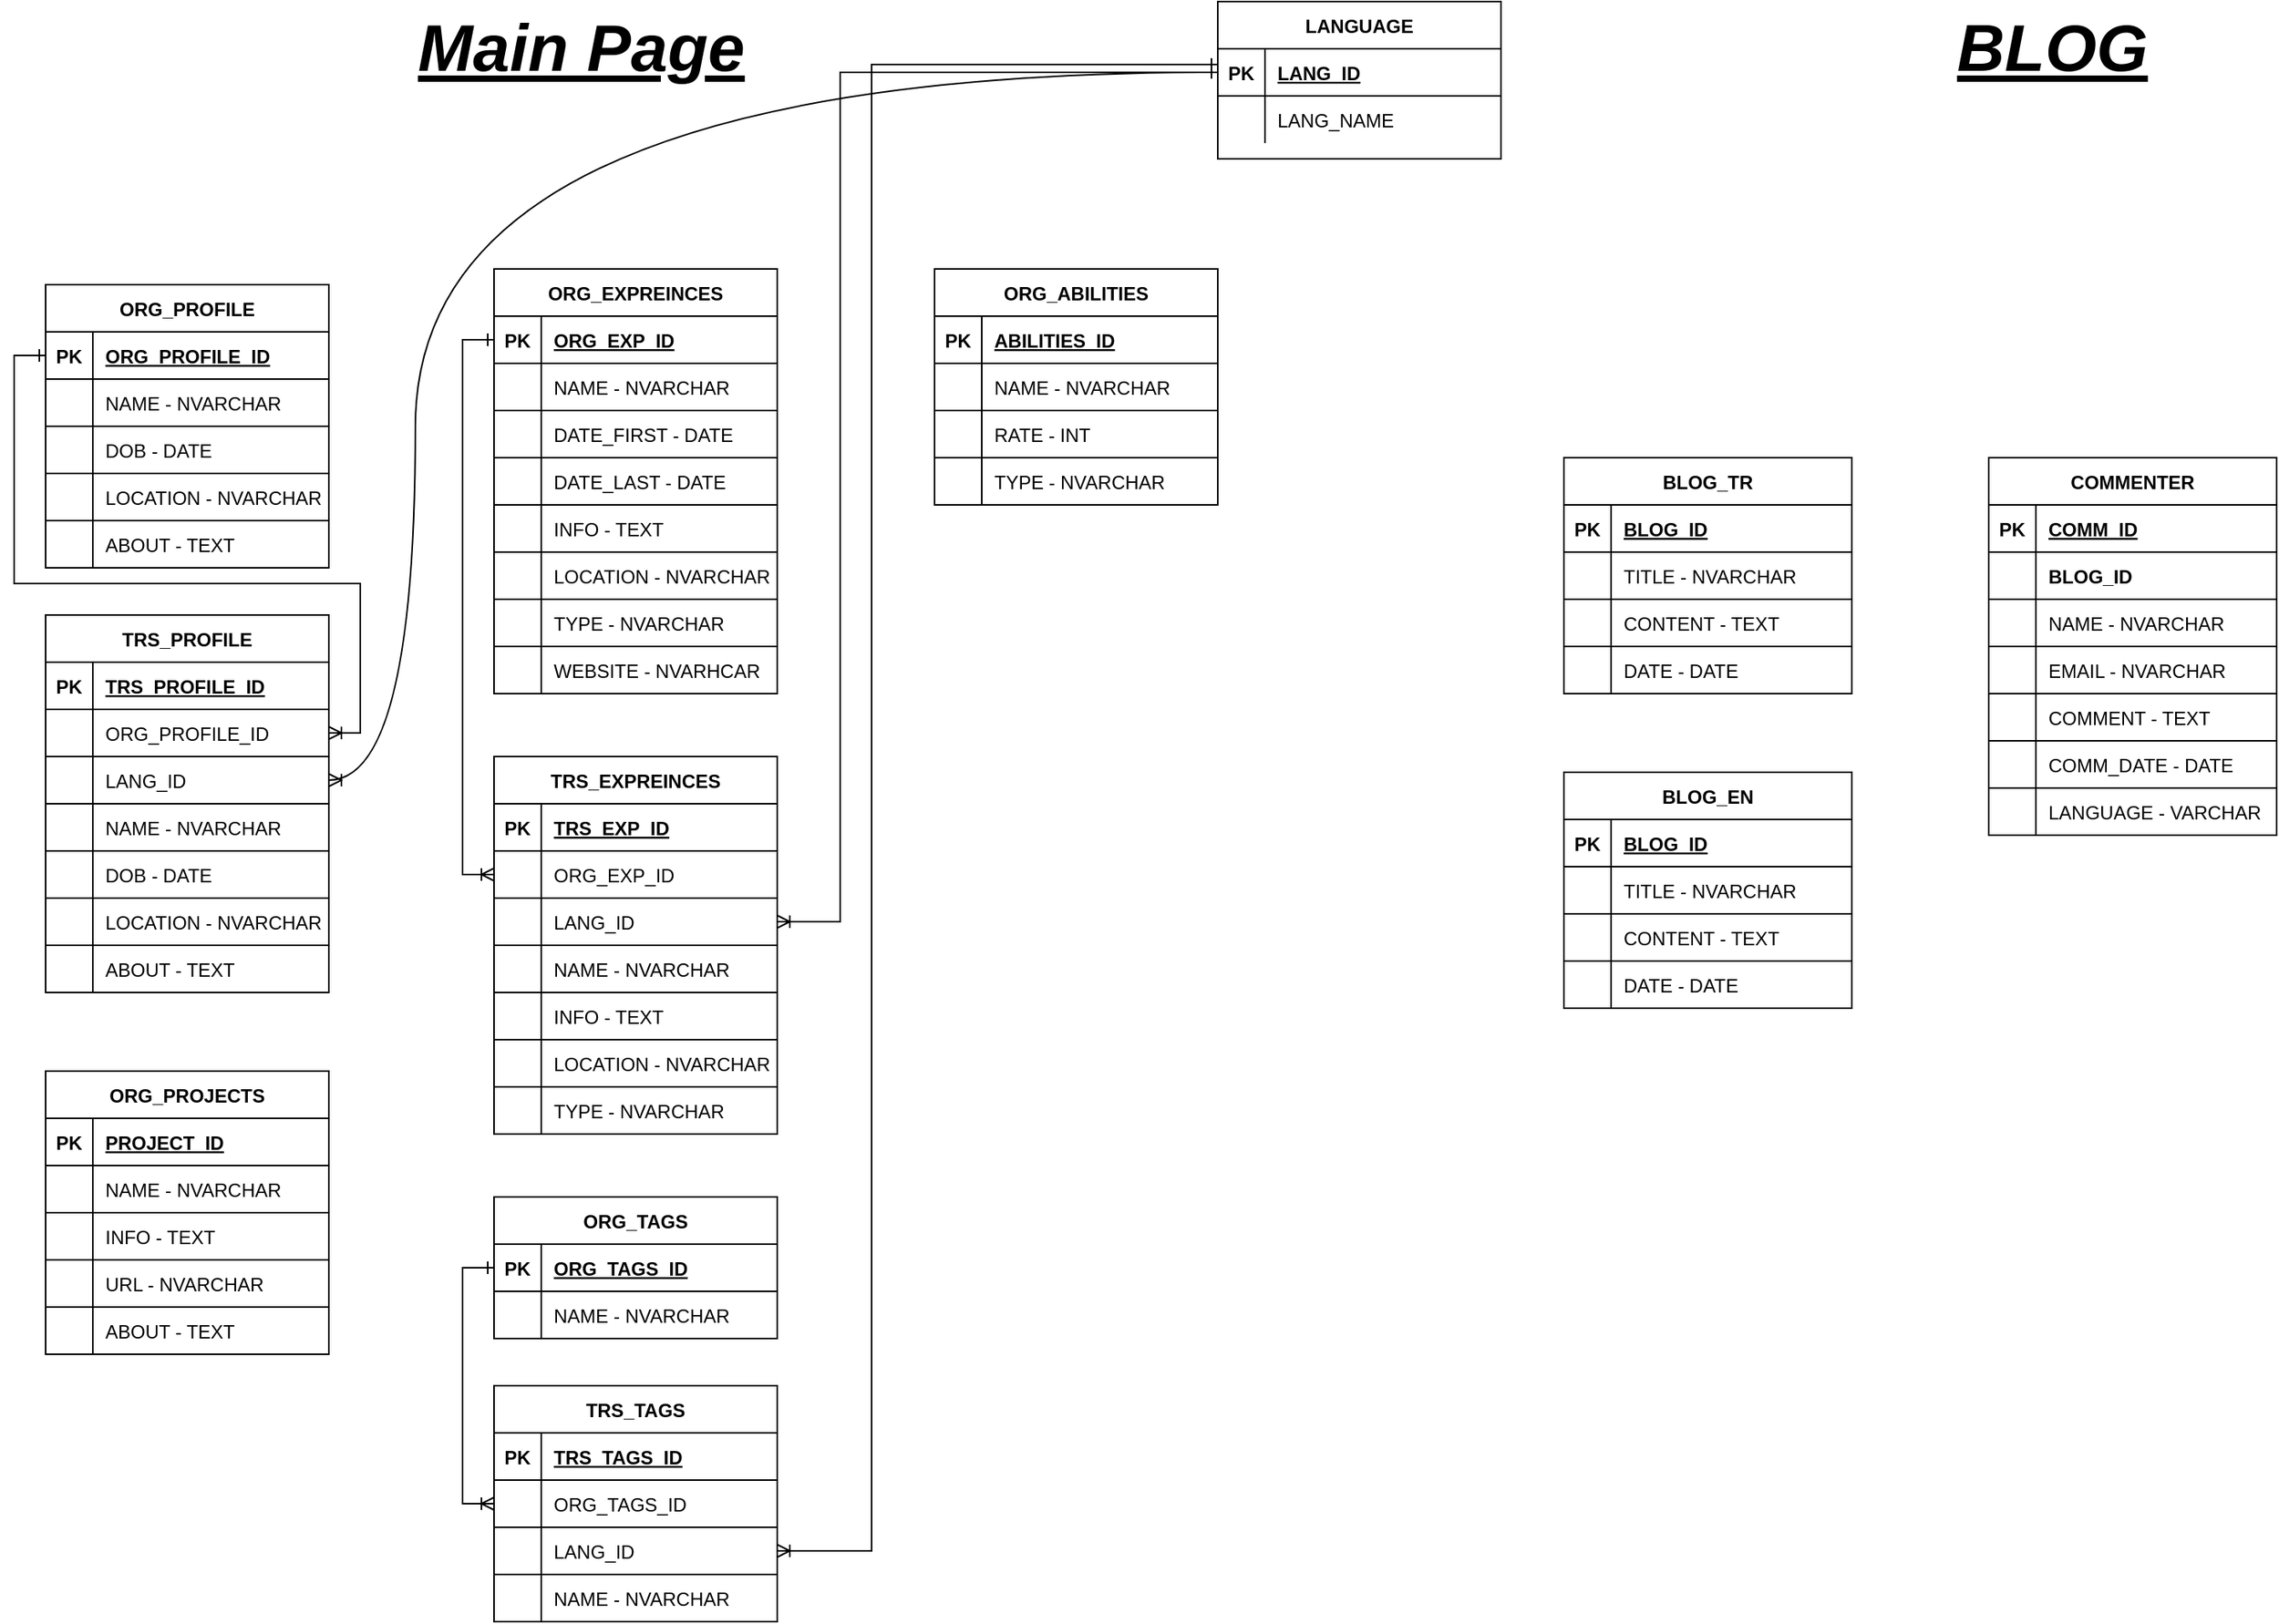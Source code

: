 <mxfile version="15.0.6" type="github">
  <diagram id="R2lEEEUBdFMjLlhIrx00" name="Page-1">
    <mxGraphModel dx="1353" dy="770" grid="1" gridSize="10" guides="1" tooltips="1" connect="1" arrows="1" fold="1" page="1" pageScale="1" pageWidth="850" pageHeight="1100" math="0" shadow="0" extFonts="Permanent Marker^https://fonts.googleapis.com/css?family=Permanent+Marker">
      <root>
        <mxCell id="0" />
        <mxCell id="1" parent="0" />
        <mxCell id="ufYMYRmRnnJekxyFTIQx-10" value="Main Page" style="text;html=1;resizable=0;autosize=1;align=center;verticalAlign=middle;points=[];fillColor=none;strokeColor=none;rounded=0;fontSize=42;fontStyle=7" parent="1" vertex="1">
          <mxGeometry x="265" y="40" width="220" height="60" as="geometry" />
        </mxCell>
        <mxCell id="ufYMYRmRnnJekxyFTIQx-11" value="ORG_PROFILE" style="shape=table;startSize=30;container=1;collapsible=1;childLayout=tableLayout;fixedRows=1;rowLines=1;fontStyle=1;align=center;resizeLast=1;fontSize=12;resizeHeight=1;resizeWidth=1;" parent="1" vertex="1">
          <mxGeometry x="35" y="220" width="180" height="180" as="geometry">
            <mxRectangle x="90" y="120" width="90" height="30" as="alternateBounds" />
          </mxGeometry>
        </mxCell>
        <mxCell id="ufYMYRmRnnJekxyFTIQx-12" value="" style="shape=partialRectangle;collapsible=0;dropTarget=0;pointerEvents=0;fillColor=none;top=0;left=0;bottom=1;right=0;points=[[0,0.5],[1,0.5]];portConstraint=eastwest;" parent="ufYMYRmRnnJekxyFTIQx-11" vertex="1">
          <mxGeometry y="30" width="180" height="30" as="geometry" />
        </mxCell>
        <mxCell id="ufYMYRmRnnJekxyFTIQx-13" value="PK" style="shape=partialRectangle;connectable=0;fillColor=none;top=0;left=0;bottom=0;right=0;fontStyle=1;overflow=hidden;" parent="ufYMYRmRnnJekxyFTIQx-12" vertex="1">
          <mxGeometry width="30" height="30" as="geometry" />
        </mxCell>
        <mxCell id="ufYMYRmRnnJekxyFTIQx-14" value="ORG_PROFILE_ID" style="shape=partialRectangle;connectable=0;fillColor=none;top=0;left=0;bottom=0;right=0;align=left;spacingLeft=6;fontStyle=5;overflow=hidden;" parent="ufYMYRmRnnJekxyFTIQx-12" vertex="1">
          <mxGeometry x="30" width="150" height="30" as="geometry" />
        </mxCell>
        <mxCell id="ufYMYRmRnnJekxyFTIQx-15" value="" style="shape=partialRectangle;collapsible=0;dropTarget=0;pointerEvents=0;fillColor=none;top=0;left=0;bottom=0;right=0;points=[[0,0.5],[1,0.5]];portConstraint=eastwest;fontStyle=1" parent="ufYMYRmRnnJekxyFTIQx-11" vertex="1">
          <mxGeometry y="60" width="180" height="30" as="geometry" />
        </mxCell>
        <mxCell id="ufYMYRmRnnJekxyFTIQx-16" value="" style="shape=partialRectangle;connectable=0;fillColor=none;top=0;left=0;bottom=0;right=0;editable=1;overflow=hidden;" parent="ufYMYRmRnnJekxyFTIQx-15" vertex="1">
          <mxGeometry width="30" height="30" as="geometry" />
        </mxCell>
        <mxCell id="ufYMYRmRnnJekxyFTIQx-17" value="NAME - NVARCHAR" style="shape=partialRectangle;connectable=0;fillColor=none;top=0;left=0;bottom=0;right=0;align=left;spacingLeft=6;overflow=hidden;fontStyle=0" parent="ufYMYRmRnnJekxyFTIQx-15" vertex="1">
          <mxGeometry x="30" width="150" height="30" as="geometry" />
        </mxCell>
        <mxCell id="ufYMYRmRnnJekxyFTIQx-18" value="" style="shape=partialRectangle;collapsible=0;dropTarget=0;pointerEvents=0;fillColor=none;top=0;left=0;bottom=0;right=0;points=[[0,0.5],[1,0.5]];portConstraint=eastwest;" parent="ufYMYRmRnnJekxyFTIQx-11" vertex="1">
          <mxGeometry y="90" width="180" height="30" as="geometry" />
        </mxCell>
        <mxCell id="ufYMYRmRnnJekxyFTIQx-19" value="" style="shape=partialRectangle;connectable=0;fillColor=none;top=0;left=0;bottom=0;right=0;editable=1;overflow=hidden;" parent="ufYMYRmRnnJekxyFTIQx-18" vertex="1">
          <mxGeometry width="30" height="30" as="geometry" />
        </mxCell>
        <mxCell id="ufYMYRmRnnJekxyFTIQx-20" value="DOB - DATE" style="shape=partialRectangle;connectable=0;fillColor=none;top=0;left=0;bottom=0;right=0;align=left;spacingLeft=6;overflow=hidden;" parent="ufYMYRmRnnJekxyFTIQx-18" vertex="1">
          <mxGeometry x="30" width="150" height="30" as="geometry" />
        </mxCell>
        <mxCell id="ufYMYRmRnnJekxyFTIQx-21" value="" style="shape=partialRectangle;collapsible=0;dropTarget=0;pointerEvents=0;fillColor=none;top=0;left=0;bottom=0;right=0;points=[[0,0.5],[1,0.5]];portConstraint=eastwest;" parent="ufYMYRmRnnJekxyFTIQx-11" vertex="1">
          <mxGeometry y="120" width="180" height="30" as="geometry" />
        </mxCell>
        <mxCell id="ufYMYRmRnnJekxyFTIQx-22" value="" style="shape=partialRectangle;connectable=0;fillColor=none;top=0;left=0;bottom=0;right=0;editable=1;overflow=hidden;" parent="ufYMYRmRnnJekxyFTIQx-21" vertex="1">
          <mxGeometry width="30" height="30" as="geometry" />
        </mxCell>
        <mxCell id="ufYMYRmRnnJekxyFTIQx-23" value="LOCATION - NVARCHAR" style="shape=partialRectangle;connectable=0;fillColor=none;top=0;left=0;bottom=0;right=0;align=left;spacingLeft=6;overflow=hidden;" parent="ufYMYRmRnnJekxyFTIQx-21" vertex="1">
          <mxGeometry x="30" width="150" height="30" as="geometry" />
        </mxCell>
        <mxCell id="ufYMYRmRnnJekxyFTIQx-27" value="" style="shape=partialRectangle;collapsible=0;dropTarget=0;pointerEvents=0;fillColor=none;top=0;left=0;bottom=0;right=0;points=[[0,0.5],[1,0.5]];portConstraint=eastwest;fontSize=12;" parent="ufYMYRmRnnJekxyFTIQx-11" vertex="1">
          <mxGeometry y="150" width="180" height="30" as="geometry" />
        </mxCell>
        <mxCell id="ufYMYRmRnnJekxyFTIQx-28" value="" style="shape=partialRectangle;connectable=0;fillColor=none;top=0;left=0;bottom=0;right=0;editable=1;overflow=hidden;" parent="ufYMYRmRnnJekxyFTIQx-27" vertex="1">
          <mxGeometry width="30" height="30" as="geometry" />
        </mxCell>
        <mxCell id="ufYMYRmRnnJekxyFTIQx-29" value="ABOUT - TEXT" style="shape=partialRectangle;connectable=0;fillColor=none;top=0;left=0;bottom=0;right=0;align=left;spacingLeft=6;overflow=hidden;" parent="ufYMYRmRnnJekxyFTIQx-27" vertex="1">
          <mxGeometry x="30" width="150" height="30" as="geometry" />
        </mxCell>
        <mxCell id="ufYMYRmRnnJekxyFTIQx-31" value="ORG_EXPREINCES" style="shape=table;startSize=30;container=1;collapsible=1;childLayout=tableLayout;fixedRows=1;rowLines=1;fontStyle=1;align=center;resizeLast=1;fontSize=12;resizeHeight=1;resizeWidth=1;" parent="1" vertex="1">
          <mxGeometry x="320" y="210" width="180" height="270" as="geometry">
            <mxRectangle x="90" y="120" width="90" height="30" as="alternateBounds" />
          </mxGeometry>
        </mxCell>
        <mxCell id="ufYMYRmRnnJekxyFTIQx-32" value="" style="shape=partialRectangle;collapsible=0;dropTarget=0;pointerEvents=0;fillColor=none;top=0;left=0;bottom=1;right=0;points=[[0,0.5],[1,0.5]];portConstraint=eastwest;" parent="ufYMYRmRnnJekxyFTIQx-31" vertex="1">
          <mxGeometry y="30" width="180" height="30" as="geometry" />
        </mxCell>
        <mxCell id="ufYMYRmRnnJekxyFTIQx-33" value="PK" style="shape=partialRectangle;connectable=0;fillColor=none;top=0;left=0;bottom=0;right=0;fontStyle=1;overflow=hidden;" parent="ufYMYRmRnnJekxyFTIQx-32" vertex="1">
          <mxGeometry width="30" height="30" as="geometry" />
        </mxCell>
        <mxCell id="ufYMYRmRnnJekxyFTIQx-34" value="ORG_EXP_ID" style="shape=partialRectangle;connectable=0;fillColor=none;top=0;left=0;bottom=0;right=0;align=left;spacingLeft=6;fontStyle=5;overflow=hidden;" parent="ufYMYRmRnnJekxyFTIQx-32" vertex="1">
          <mxGeometry x="30" width="150" height="30" as="geometry" />
        </mxCell>
        <mxCell id="ufYMYRmRnnJekxyFTIQx-35" value="" style="shape=partialRectangle;collapsible=0;dropTarget=0;pointerEvents=0;fillColor=none;top=0;left=0;bottom=0;right=0;points=[[0,0.5],[1,0.5]];portConstraint=eastwest;fontStyle=1" parent="ufYMYRmRnnJekxyFTIQx-31" vertex="1">
          <mxGeometry y="60" width="180" height="30" as="geometry" />
        </mxCell>
        <mxCell id="ufYMYRmRnnJekxyFTIQx-36" value="" style="shape=partialRectangle;connectable=0;fillColor=none;top=0;left=0;bottom=0;right=0;editable=1;overflow=hidden;" parent="ufYMYRmRnnJekxyFTIQx-35" vertex="1">
          <mxGeometry width="30" height="30" as="geometry" />
        </mxCell>
        <mxCell id="ufYMYRmRnnJekxyFTIQx-37" value="NAME - NVARCHAR" style="shape=partialRectangle;connectable=0;fillColor=none;top=0;left=0;bottom=0;right=0;align=left;spacingLeft=6;overflow=hidden;fontStyle=0" parent="ufYMYRmRnnJekxyFTIQx-35" vertex="1">
          <mxGeometry x="30" width="150" height="30" as="geometry" />
        </mxCell>
        <mxCell id="ufYMYRmRnnJekxyFTIQx-38" value="" style="shape=partialRectangle;collapsible=0;dropTarget=0;pointerEvents=0;fillColor=none;top=0;left=0;bottom=0;right=0;points=[[0,0.5],[1,0.5]];portConstraint=eastwest;" parent="ufYMYRmRnnJekxyFTIQx-31" vertex="1">
          <mxGeometry y="90" width="180" height="30" as="geometry" />
        </mxCell>
        <mxCell id="ufYMYRmRnnJekxyFTIQx-39" value="" style="shape=partialRectangle;connectable=0;fillColor=none;top=0;left=0;bottom=0;right=0;editable=1;overflow=hidden;" parent="ufYMYRmRnnJekxyFTIQx-38" vertex="1">
          <mxGeometry width="30" height="30" as="geometry" />
        </mxCell>
        <mxCell id="ufYMYRmRnnJekxyFTIQx-40" value="DATE_FIRST - DATE" style="shape=partialRectangle;connectable=0;fillColor=none;top=0;left=0;bottom=0;right=0;align=left;spacingLeft=6;overflow=hidden;" parent="ufYMYRmRnnJekxyFTIQx-38" vertex="1">
          <mxGeometry x="30" width="150" height="30" as="geometry" />
        </mxCell>
        <mxCell id="ufYMYRmRnnJekxyFTIQx-41" value="" style="shape=partialRectangle;collapsible=0;dropTarget=0;pointerEvents=0;fillColor=none;top=0;left=0;bottom=0;right=0;points=[[0,0.5],[1,0.5]];portConstraint=eastwest;" parent="ufYMYRmRnnJekxyFTIQx-31" vertex="1">
          <mxGeometry y="120" width="180" height="30" as="geometry" />
        </mxCell>
        <mxCell id="ufYMYRmRnnJekxyFTIQx-42" value="" style="shape=partialRectangle;connectable=0;fillColor=none;top=0;left=0;bottom=0;right=0;editable=1;overflow=hidden;" parent="ufYMYRmRnnJekxyFTIQx-41" vertex="1">
          <mxGeometry width="30" height="30" as="geometry" />
        </mxCell>
        <mxCell id="ufYMYRmRnnJekxyFTIQx-43" value="DATE_LAST - DATE" style="shape=partialRectangle;connectable=0;fillColor=none;top=0;left=0;bottom=0;right=0;align=left;spacingLeft=6;overflow=hidden;" parent="ufYMYRmRnnJekxyFTIQx-41" vertex="1">
          <mxGeometry x="30" width="150" height="30" as="geometry" />
        </mxCell>
        <mxCell id="ufYMYRmRnnJekxyFTIQx-47" value="" style="shape=partialRectangle;collapsible=0;dropTarget=0;pointerEvents=0;fillColor=none;top=0;left=0;bottom=0;right=0;points=[[0,0.5],[1,0.5]];portConstraint=eastwest;fontSize=12;" parent="ufYMYRmRnnJekxyFTIQx-31" vertex="1">
          <mxGeometry y="150" width="180" height="30" as="geometry" />
        </mxCell>
        <mxCell id="ufYMYRmRnnJekxyFTIQx-48" value="" style="shape=partialRectangle;connectable=0;fillColor=none;top=0;left=0;bottom=0;right=0;editable=1;overflow=hidden;" parent="ufYMYRmRnnJekxyFTIQx-47" vertex="1">
          <mxGeometry width="30" height="30" as="geometry" />
        </mxCell>
        <mxCell id="ufYMYRmRnnJekxyFTIQx-49" value="INFO - TEXT" style="shape=partialRectangle;connectable=0;fillColor=none;top=0;left=0;bottom=0;right=0;align=left;spacingLeft=6;overflow=hidden;" parent="ufYMYRmRnnJekxyFTIQx-47" vertex="1">
          <mxGeometry x="30" width="150" height="30" as="geometry" />
        </mxCell>
        <mxCell id="ufYMYRmRnnJekxyFTIQx-44" value="" style="shape=partialRectangle;collapsible=0;dropTarget=0;pointerEvents=0;fillColor=none;top=0;left=0;bottom=0;right=0;points=[[0,0.5],[1,0.5]];portConstraint=eastwest;fontSize=12;" parent="ufYMYRmRnnJekxyFTIQx-31" vertex="1">
          <mxGeometry y="180" width="180" height="30" as="geometry" />
        </mxCell>
        <mxCell id="ufYMYRmRnnJekxyFTIQx-45" value="" style="shape=partialRectangle;connectable=0;fillColor=none;top=0;left=0;bottom=0;right=0;editable=1;overflow=hidden;" parent="ufYMYRmRnnJekxyFTIQx-44" vertex="1">
          <mxGeometry width="30" height="30" as="geometry" />
        </mxCell>
        <mxCell id="ufYMYRmRnnJekxyFTIQx-46" value="LOCATION - NVARCHAR" style="shape=partialRectangle;connectable=0;fillColor=none;top=0;left=0;bottom=0;right=0;align=left;spacingLeft=6;overflow=hidden;" parent="ufYMYRmRnnJekxyFTIQx-44" vertex="1">
          <mxGeometry x="30" width="150" height="30" as="geometry" />
        </mxCell>
        <mxCell id="ufYMYRmRnnJekxyFTIQx-50" value="" style="shape=partialRectangle;collapsible=0;dropTarget=0;pointerEvents=0;fillColor=none;top=0;left=0;bottom=0;right=0;points=[[0,0.5],[1,0.5]];portConstraint=eastwest;fontSize=12;" parent="ufYMYRmRnnJekxyFTIQx-31" vertex="1">
          <mxGeometry y="210" width="180" height="30" as="geometry" />
        </mxCell>
        <mxCell id="ufYMYRmRnnJekxyFTIQx-51" value="" style="shape=partialRectangle;connectable=0;fillColor=none;top=0;left=0;bottom=0;right=0;editable=1;overflow=hidden;" parent="ufYMYRmRnnJekxyFTIQx-50" vertex="1">
          <mxGeometry width="30" height="30" as="geometry" />
        </mxCell>
        <mxCell id="ufYMYRmRnnJekxyFTIQx-52" value="TYPE - NVARCHAR" style="shape=partialRectangle;connectable=0;fillColor=none;top=0;left=0;bottom=0;right=0;align=left;spacingLeft=6;overflow=hidden;" parent="ufYMYRmRnnJekxyFTIQx-50" vertex="1">
          <mxGeometry x="30" width="150" height="30" as="geometry" />
        </mxCell>
        <mxCell id="ufYMYRmRnnJekxyFTIQx-53" value="" style="shape=partialRectangle;collapsible=0;dropTarget=0;pointerEvents=0;fillColor=none;top=0;left=0;bottom=0;right=0;points=[[0,0.5],[1,0.5]];portConstraint=eastwest;fontSize=12;" parent="ufYMYRmRnnJekxyFTIQx-31" vertex="1">
          <mxGeometry y="240" width="180" height="30" as="geometry" />
        </mxCell>
        <mxCell id="ufYMYRmRnnJekxyFTIQx-54" value="" style="shape=partialRectangle;connectable=0;fillColor=none;top=0;left=0;bottom=0;right=0;editable=1;overflow=hidden;" parent="ufYMYRmRnnJekxyFTIQx-53" vertex="1">
          <mxGeometry width="30" height="30" as="geometry" />
        </mxCell>
        <mxCell id="ufYMYRmRnnJekxyFTIQx-55" value="WEBSITE - NVARHCAR" style="shape=partialRectangle;connectable=0;fillColor=none;top=0;left=0;bottom=0;right=0;align=left;spacingLeft=6;overflow=hidden;" parent="ufYMYRmRnnJekxyFTIQx-53" vertex="1">
          <mxGeometry x="30" width="150" height="30" as="geometry" />
        </mxCell>
        <mxCell id="ufYMYRmRnnJekxyFTIQx-56" value="ORG_ABILITIES" style="shape=table;startSize=30;container=1;collapsible=1;childLayout=tableLayout;fixedRows=1;rowLines=1;fontStyle=1;align=center;resizeLast=1;fontSize=12;resizeHeight=1;resizeWidth=1;" parent="1" vertex="1">
          <mxGeometry x="600" y="210" width="180" height="150" as="geometry">
            <mxRectangle x="90" y="120" width="90" height="30" as="alternateBounds" />
          </mxGeometry>
        </mxCell>
        <mxCell id="ufYMYRmRnnJekxyFTIQx-57" value="" style="shape=partialRectangle;collapsible=0;dropTarget=0;pointerEvents=0;fillColor=none;top=0;left=0;bottom=1;right=0;points=[[0,0.5],[1,0.5]];portConstraint=eastwest;" parent="ufYMYRmRnnJekxyFTIQx-56" vertex="1">
          <mxGeometry y="30" width="180" height="30" as="geometry" />
        </mxCell>
        <mxCell id="ufYMYRmRnnJekxyFTIQx-58" value="PK" style="shape=partialRectangle;connectable=0;fillColor=none;top=0;left=0;bottom=0;right=0;fontStyle=1;overflow=hidden;" parent="ufYMYRmRnnJekxyFTIQx-57" vertex="1">
          <mxGeometry width="30" height="30" as="geometry" />
        </mxCell>
        <mxCell id="ufYMYRmRnnJekxyFTIQx-59" value="ABILITIES_ID" style="shape=partialRectangle;connectable=0;fillColor=none;top=0;left=0;bottom=0;right=0;align=left;spacingLeft=6;fontStyle=5;overflow=hidden;" parent="ufYMYRmRnnJekxyFTIQx-57" vertex="1">
          <mxGeometry x="30" width="150" height="30" as="geometry" />
        </mxCell>
        <mxCell id="ufYMYRmRnnJekxyFTIQx-60" value="" style="shape=partialRectangle;collapsible=0;dropTarget=0;pointerEvents=0;fillColor=none;top=0;left=0;bottom=0;right=0;points=[[0,0.5],[1,0.5]];portConstraint=eastwest;fontStyle=1" parent="ufYMYRmRnnJekxyFTIQx-56" vertex="1">
          <mxGeometry y="60" width="180" height="30" as="geometry" />
        </mxCell>
        <mxCell id="ufYMYRmRnnJekxyFTIQx-61" value="" style="shape=partialRectangle;connectable=0;fillColor=none;top=0;left=0;bottom=0;right=0;editable=1;overflow=hidden;" parent="ufYMYRmRnnJekxyFTIQx-60" vertex="1">
          <mxGeometry width="30" height="30" as="geometry" />
        </mxCell>
        <mxCell id="ufYMYRmRnnJekxyFTIQx-62" value="NAME - NVARCHAR" style="shape=partialRectangle;connectable=0;fillColor=none;top=0;left=0;bottom=0;right=0;align=left;spacingLeft=6;overflow=hidden;fontStyle=0" parent="ufYMYRmRnnJekxyFTIQx-60" vertex="1">
          <mxGeometry x="30" width="150" height="30" as="geometry" />
        </mxCell>
        <mxCell id="ufYMYRmRnnJekxyFTIQx-63" value="" style="shape=partialRectangle;collapsible=0;dropTarget=0;pointerEvents=0;fillColor=none;top=0;left=0;bottom=0;right=0;points=[[0,0.5],[1,0.5]];portConstraint=eastwest;" parent="ufYMYRmRnnJekxyFTIQx-56" vertex="1">
          <mxGeometry y="90" width="180" height="30" as="geometry" />
        </mxCell>
        <mxCell id="ufYMYRmRnnJekxyFTIQx-64" value="" style="shape=partialRectangle;connectable=0;fillColor=none;top=0;left=0;bottom=0;right=0;editable=1;overflow=hidden;" parent="ufYMYRmRnnJekxyFTIQx-63" vertex="1">
          <mxGeometry width="30" height="30" as="geometry" />
        </mxCell>
        <mxCell id="ufYMYRmRnnJekxyFTIQx-65" value="RATE - INT" style="shape=partialRectangle;connectable=0;fillColor=none;top=0;left=0;bottom=0;right=0;align=left;spacingLeft=6;overflow=hidden;" parent="ufYMYRmRnnJekxyFTIQx-63" vertex="1">
          <mxGeometry x="30" width="150" height="30" as="geometry" />
        </mxCell>
        <mxCell id="ufYMYRmRnnJekxyFTIQx-81" value="" style="shape=partialRectangle;collapsible=0;dropTarget=0;pointerEvents=0;fillColor=none;top=0;left=0;bottom=0;right=0;points=[[0,0.5],[1,0.5]];portConstraint=eastwest;fontSize=12;" parent="ufYMYRmRnnJekxyFTIQx-56" vertex="1">
          <mxGeometry y="120" width="180" height="30" as="geometry" />
        </mxCell>
        <mxCell id="ufYMYRmRnnJekxyFTIQx-82" value="" style="shape=partialRectangle;connectable=0;fillColor=none;top=0;left=0;bottom=0;right=0;editable=1;overflow=hidden;" parent="ufYMYRmRnnJekxyFTIQx-81" vertex="1">
          <mxGeometry width="30" height="30" as="geometry" />
        </mxCell>
        <mxCell id="ufYMYRmRnnJekxyFTIQx-83" value="TYPE - NVARCHAR" style="shape=partialRectangle;connectable=0;fillColor=none;top=0;left=0;bottom=0;right=0;align=left;spacingLeft=6;overflow=hidden;" parent="ufYMYRmRnnJekxyFTIQx-81" vertex="1">
          <mxGeometry x="30" width="150" height="30" as="geometry" />
        </mxCell>
        <mxCell id="ufYMYRmRnnJekxyFTIQx-86" value="ORG_PROJECTS" style="shape=table;startSize=30;container=1;collapsible=1;childLayout=tableLayout;fixedRows=1;rowLines=1;fontStyle=1;align=center;resizeLast=1;fontSize=12;resizeHeight=1;resizeWidth=1;" parent="1" vertex="1">
          <mxGeometry x="35" y="720" width="180" height="180" as="geometry">
            <mxRectangle x="90" y="120" width="90" height="30" as="alternateBounds" />
          </mxGeometry>
        </mxCell>
        <mxCell id="ufYMYRmRnnJekxyFTIQx-87" value="" style="shape=partialRectangle;collapsible=0;dropTarget=0;pointerEvents=0;fillColor=none;top=0;left=0;bottom=1;right=0;points=[[0,0.5],[1,0.5]];portConstraint=eastwest;" parent="ufYMYRmRnnJekxyFTIQx-86" vertex="1">
          <mxGeometry y="30" width="180" height="30" as="geometry" />
        </mxCell>
        <mxCell id="ufYMYRmRnnJekxyFTIQx-88" value="PK" style="shape=partialRectangle;connectable=0;fillColor=none;top=0;left=0;bottom=0;right=0;fontStyle=1;overflow=hidden;" parent="ufYMYRmRnnJekxyFTIQx-87" vertex="1">
          <mxGeometry width="30" height="30" as="geometry" />
        </mxCell>
        <mxCell id="ufYMYRmRnnJekxyFTIQx-89" value="PROJECT_ID" style="shape=partialRectangle;connectable=0;fillColor=none;top=0;left=0;bottom=0;right=0;align=left;spacingLeft=6;fontStyle=5;overflow=hidden;" parent="ufYMYRmRnnJekxyFTIQx-87" vertex="1">
          <mxGeometry x="30" width="150" height="30" as="geometry" />
        </mxCell>
        <mxCell id="ufYMYRmRnnJekxyFTIQx-90" value="" style="shape=partialRectangle;collapsible=0;dropTarget=0;pointerEvents=0;fillColor=none;top=0;left=0;bottom=0;right=0;points=[[0,0.5],[1,0.5]];portConstraint=eastwest;fontStyle=1" parent="ufYMYRmRnnJekxyFTIQx-86" vertex="1">
          <mxGeometry y="60" width="180" height="30" as="geometry" />
        </mxCell>
        <mxCell id="ufYMYRmRnnJekxyFTIQx-91" value="" style="shape=partialRectangle;connectable=0;fillColor=none;top=0;left=0;bottom=0;right=0;editable=1;overflow=hidden;" parent="ufYMYRmRnnJekxyFTIQx-90" vertex="1">
          <mxGeometry width="30" height="30" as="geometry" />
        </mxCell>
        <mxCell id="ufYMYRmRnnJekxyFTIQx-92" value="NAME - NVARCHAR" style="shape=partialRectangle;connectable=0;fillColor=none;top=0;left=0;bottom=0;right=0;align=left;spacingLeft=6;overflow=hidden;fontStyle=0" parent="ufYMYRmRnnJekxyFTIQx-90" vertex="1">
          <mxGeometry x="30" width="150" height="30" as="geometry" />
        </mxCell>
        <mxCell id="ufYMYRmRnnJekxyFTIQx-93" value="" style="shape=partialRectangle;collapsible=0;dropTarget=0;pointerEvents=0;fillColor=none;top=0;left=0;bottom=0;right=0;points=[[0,0.5],[1,0.5]];portConstraint=eastwest;" parent="ufYMYRmRnnJekxyFTIQx-86" vertex="1">
          <mxGeometry y="90" width="180" height="30" as="geometry" />
        </mxCell>
        <mxCell id="ufYMYRmRnnJekxyFTIQx-94" value="" style="shape=partialRectangle;connectable=0;fillColor=none;top=0;left=0;bottom=0;right=0;editable=1;overflow=hidden;" parent="ufYMYRmRnnJekxyFTIQx-93" vertex="1">
          <mxGeometry width="30" height="30" as="geometry" />
        </mxCell>
        <mxCell id="ufYMYRmRnnJekxyFTIQx-95" value="INFO - TEXT" style="shape=partialRectangle;connectable=0;fillColor=none;top=0;left=0;bottom=0;right=0;align=left;spacingLeft=6;overflow=hidden;" parent="ufYMYRmRnnJekxyFTIQx-93" vertex="1">
          <mxGeometry x="30" width="150" height="30" as="geometry" />
        </mxCell>
        <mxCell id="ufYMYRmRnnJekxyFTIQx-96" value="" style="shape=partialRectangle;collapsible=0;dropTarget=0;pointerEvents=0;fillColor=none;top=0;left=0;bottom=0;right=0;points=[[0,0.5],[1,0.5]];portConstraint=eastwest;" parent="ufYMYRmRnnJekxyFTIQx-86" vertex="1">
          <mxGeometry y="120" width="180" height="30" as="geometry" />
        </mxCell>
        <mxCell id="ufYMYRmRnnJekxyFTIQx-97" value="" style="shape=partialRectangle;connectable=0;fillColor=none;top=0;left=0;bottom=0;right=0;editable=1;overflow=hidden;" parent="ufYMYRmRnnJekxyFTIQx-96" vertex="1">
          <mxGeometry width="30" height="30" as="geometry" />
        </mxCell>
        <mxCell id="ufYMYRmRnnJekxyFTIQx-98" value="URL - NVARCHAR" style="shape=partialRectangle;connectable=0;fillColor=none;top=0;left=0;bottom=0;right=0;align=left;spacingLeft=6;overflow=hidden;" parent="ufYMYRmRnnJekxyFTIQx-96" vertex="1">
          <mxGeometry x="30" width="150" height="30" as="geometry" />
        </mxCell>
        <mxCell id="ufYMYRmRnnJekxyFTIQx-99" value="" style="shape=partialRectangle;collapsible=0;dropTarget=0;pointerEvents=0;fillColor=none;top=0;left=0;bottom=0;right=0;points=[[0,0.5],[1,0.5]];portConstraint=eastwest;fontSize=12;" parent="ufYMYRmRnnJekxyFTIQx-86" vertex="1">
          <mxGeometry y="150" width="180" height="30" as="geometry" />
        </mxCell>
        <mxCell id="ufYMYRmRnnJekxyFTIQx-100" value="" style="shape=partialRectangle;connectable=0;fillColor=none;top=0;left=0;bottom=0;right=0;editable=1;overflow=hidden;" parent="ufYMYRmRnnJekxyFTIQx-99" vertex="1">
          <mxGeometry width="30" height="30" as="geometry" />
        </mxCell>
        <mxCell id="ufYMYRmRnnJekxyFTIQx-101" value="ABOUT - TEXT" style="shape=partialRectangle;connectable=0;fillColor=none;top=0;left=0;bottom=0;right=0;align=left;spacingLeft=6;overflow=hidden;" parent="ufYMYRmRnnJekxyFTIQx-99" vertex="1">
          <mxGeometry x="30" width="150" height="30" as="geometry" />
        </mxCell>
        <mxCell id="ufYMYRmRnnJekxyFTIQx-102" value="ORG_TAGS" style="shape=table;startSize=30;container=1;collapsible=1;childLayout=tableLayout;fixedRows=1;rowLines=1;fontStyle=1;align=center;resizeLast=1;fontSize=12;resizeHeight=1;resizeWidth=1;" parent="1" vertex="1">
          <mxGeometry x="320" y="800" width="180" height="90" as="geometry">
            <mxRectangle x="90" y="120" width="90" height="30" as="alternateBounds" />
          </mxGeometry>
        </mxCell>
        <mxCell id="ufYMYRmRnnJekxyFTIQx-103" value="" style="shape=partialRectangle;collapsible=0;dropTarget=0;pointerEvents=0;fillColor=none;top=0;left=0;bottom=1;right=0;points=[[0,0.5],[1,0.5]];portConstraint=eastwest;" parent="ufYMYRmRnnJekxyFTIQx-102" vertex="1">
          <mxGeometry y="30" width="180" height="30" as="geometry" />
        </mxCell>
        <mxCell id="ufYMYRmRnnJekxyFTIQx-104" value="PK" style="shape=partialRectangle;connectable=0;fillColor=none;top=0;left=0;bottom=0;right=0;fontStyle=1;overflow=hidden;" parent="ufYMYRmRnnJekxyFTIQx-103" vertex="1">
          <mxGeometry width="30" height="30" as="geometry" />
        </mxCell>
        <mxCell id="ufYMYRmRnnJekxyFTIQx-105" value="ORG_TAGS_ID" style="shape=partialRectangle;connectable=0;fillColor=none;top=0;left=0;bottom=0;right=0;align=left;spacingLeft=6;fontStyle=5;overflow=hidden;" parent="ufYMYRmRnnJekxyFTIQx-103" vertex="1">
          <mxGeometry x="30" width="150" height="30" as="geometry" />
        </mxCell>
        <mxCell id="ufYMYRmRnnJekxyFTIQx-106" value="" style="shape=partialRectangle;collapsible=0;dropTarget=0;pointerEvents=0;fillColor=none;top=0;left=0;bottom=0;right=0;points=[[0,0.5],[1,0.5]];portConstraint=eastwest;fontStyle=1" parent="ufYMYRmRnnJekxyFTIQx-102" vertex="1">
          <mxGeometry y="60" width="180" height="30" as="geometry" />
        </mxCell>
        <mxCell id="ufYMYRmRnnJekxyFTIQx-107" value="" style="shape=partialRectangle;connectable=0;fillColor=none;top=0;left=0;bottom=0;right=0;editable=1;overflow=hidden;" parent="ufYMYRmRnnJekxyFTIQx-106" vertex="1">
          <mxGeometry width="30" height="30" as="geometry" />
        </mxCell>
        <mxCell id="ufYMYRmRnnJekxyFTIQx-108" value="NAME - NVARCHAR" style="shape=partialRectangle;connectable=0;fillColor=none;top=0;left=0;bottom=0;right=0;align=left;spacingLeft=6;overflow=hidden;fontStyle=0" parent="ufYMYRmRnnJekxyFTIQx-106" vertex="1">
          <mxGeometry x="30" width="150" height="30" as="geometry" />
        </mxCell>
        <mxCell id="ufYMYRmRnnJekxyFTIQx-120" value="BLOG" style="text;html=1;resizable=0;autosize=1;align=center;verticalAlign=middle;points=[];fillColor=none;strokeColor=none;rounded=0;fontSize=42;fontStyle=7" parent="1" vertex="1">
          <mxGeometry x="1240" y="40" width="140" height="60" as="geometry" />
        </mxCell>
        <mxCell id="ufYMYRmRnnJekxyFTIQx-121" value="BLOG_EN" style="shape=table;startSize=30;container=1;collapsible=1;childLayout=tableLayout;fixedRows=1;rowLines=1;fontStyle=1;align=center;resizeLast=1;fontSize=12;resizeHeight=1;resizeWidth=1;" parent="1" vertex="1">
          <mxGeometry x="1000" y="530" width="183" height="150" as="geometry">
            <mxRectangle x="90" y="120" width="90" height="30" as="alternateBounds" />
          </mxGeometry>
        </mxCell>
        <mxCell id="ufYMYRmRnnJekxyFTIQx-122" value="" style="shape=partialRectangle;collapsible=0;dropTarget=0;pointerEvents=0;fillColor=none;top=0;left=0;bottom=1;right=0;points=[[0,0.5],[1,0.5]];portConstraint=eastwest;" parent="ufYMYRmRnnJekxyFTIQx-121" vertex="1">
          <mxGeometry y="30" width="183" height="30" as="geometry" />
        </mxCell>
        <mxCell id="ufYMYRmRnnJekxyFTIQx-123" value="PK" style="shape=partialRectangle;connectable=0;fillColor=none;top=0;left=0;bottom=0;right=0;fontStyle=1;overflow=hidden;" parent="ufYMYRmRnnJekxyFTIQx-122" vertex="1">
          <mxGeometry width="30" height="30" as="geometry" />
        </mxCell>
        <mxCell id="ufYMYRmRnnJekxyFTIQx-124" value="BLOG_ID" style="shape=partialRectangle;connectable=0;fillColor=none;top=0;left=0;bottom=0;right=0;align=left;spacingLeft=6;fontStyle=5;overflow=hidden;" parent="ufYMYRmRnnJekxyFTIQx-122" vertex="1">
          <mxGeometry x="30" width="153" height="30" as="geometry" />
        </mxCell>
        <mxCell id="ufYMYRmRnnJekxyFTIQx-125" value="" style="shape=partialRectangle;collapsible=0;dropTarget=0;pointerEvents=0;fillColor=none;top=0;left=0;bottom=0;right=0;points=[[0,0.5],[1,0.5]];portConstraint=eastwest;fontStyle=1" parent="ufYMYRmRnnJekxyFTIQx-121" vertex="1">
          <mxGeometry y="60" width="183" height="30" as="geometry" />
        </mxCell>
        <mxCell id="ufYMYRmRnnJekxyFTIQx-126" value="" style="shape=partialRectangle;connectable=0;fillColor=none;top=0;left=0;bottom=0;right=0;editable=1;overflow=hidden;" parent="ufYMYRmRnnJekxyFTIQx-125" vertex="1">
          <mxGeometry width="30" height="30" as="geometry" />
        </mxCell>
        <mxCell id="ufYMYRmRnnJekxyFTIQx-127" value="TITLE - NVARCHAR" style="shape=partialRectangle;connectable=0;fillColor=none;top=0;left=0;bottom=0;right=0;align=left;spacingLeft=6;overflow=hidden;fontStyle=0" parent="ufYMYRmRnnJekxyFTIQx-125" vertex="1">
          <mxGeometry x="30" width="153" height="30" as="geometry" />
        </mxCell>
        <mxCell id="ufYMYRmRnnJekxyFTIQx-128" value="" style="shape=partialRectangle;collapsible=0;dropTarget=0;pointerEvents=0;fillColor=none;top=0;left=0;bottom=0;right=0;points=[[0,0.5],[1,0.5]];portConstraint=eastwest;" parent="ufYMYRmRnnJekxyFTIQx-121" vertex="1">
          <mxGeometry y="90" width="183" height="30" as="geometry" />
        </mxCell>
        <mxCell id="ufYMYRmRnnJekxyFTIQx-129" value="" style="shape=partialRectangle;connectable=0;fillColor=none;top=0;left=0;bottom=0;right=0;editable=1;overflow=hidden;" parent="ufYMYRmRnnJekxyFTIQx-128" vertex="1">
          <mxGeometry width="30" height="30" as="geometry" />
        </mxCell>
        <mxCell id="ufYMYRmRnnJekxyFTIQx-130" value="CONTENT - TEXT" style="shape=partialRectangle;connectable=0;fillColor=none;top=0;left=0;bottom=0;right=0;align=left;spacingLeft=6;overflow=hidden;" parent="ufYMYRmRnnJekxyFTIQx-128" vertex="1">
          <mxGeometry x="30" width="153" height="30" as="geometry" />
        </mxCell>
        <mxCell id="ufYMYRmRnnJekxyFTIQx-131" value="" style="shape=partialRectangle;collapsible=0;dropTarget=0;pointerEvents=0;fillColor=none;top=0;left=0;bottom=0;right=0;points=[[0,0.5],[1,0.5]];portConstraint=eastwest;" parent="ufYMYRmRnnJekxyFTIQx-121" vertex="1">
          <mxGeometry y="120" width="183" height="30" as="geometry" />
        </mxCell>
        <mxCell id="ufYMYRmRnnJekxyFTIQx-132" value="" style="shape=partialRectangle;connectable=0;fillColor=none;top=0;left=0;bottom=0;right=0;editable=1;overflow=hidden;" parent="ufYMYRmRnnJekxyFTIQx-131" vertex="1">
          <mxGeometry width="30" height="30" as="geometry" />
        </mxCell>
        <mxCell id="ufYMYRmRnnJekxyFTIQx-133" value="DATE - DATE" style="shape=partialRectangle;connectable=0;fillColor=none;top=0;left=0;bottom=0;right=0;align=left;spacingLeft=6;overflow=hidden;" parent="ufYMYRmRnnJekxyFTIQx-131" vertex="1">
          <mxGeometry x="30" width="153" height="30" as="geometry" />
        </mxCell>
        <mxCell id="ufYMYRmRnnJekxyFTIQx-137" value="COMMENTER" style="shape=table;startSize=30;container=1;collapsible=1;childLayout=tableLayout;fixedRows=1;rowLines=1;fontStyle=1;align=center;resizeLast=1;fontSize=12;resizeHeight=1;resizeWidth=1;" parent="1" vertex="1">
          <mxGeometry x="1270" y="330" width="183" height="240" as="geometry">
            <mxRectangle x="90" y="120" width="90" height="30" as="alternateBounds" />
          </mxGeometry>
        </mxCell>
        <mxCell id="ufYMYRmRnnJekxyFTIQx-138" value="" style="shape=partialRectangle;collapsible=0;dropTarget=0;pointerEvents=0;fillColor=none;top=0;left=0;bottom=1;right=0;points=[[0,0.5],[1,0.5]];portConstraint=eastwest;" parent="ufYMYRmRnnJekxyFTIQx-137" vertex="1">
          <mxGeometry y="30" width="183" height="30" as="geometry" />
        </mxCell>
        <mxCell id="ufYMYRmRnnJekxyFTIQx-139" value="PK" style="shape=partialRectangle;connectable=0;fillColor=none;top=0;left=0;bottom=0;right=0;fontStyle=1;overflow=hidden;" parent="ufYMYRmRnnJekxyFTIQx-138" vertex="1">
          <mxGeometry width="30" height="30" as="geometry" />
        </mxCell>
        <mxCell id="ufYMYRmRnnJekxyFTIQx-140" value="COMM_ID" style="shape=partialRectangle;connectable=0;fillColor=none;top=0;left=0;bottom=0;right=0;align=left;spacingLeft=6;fontStyle=5;overflow=hidden;" parent="ufYMYRmRnnJekxyFTIQx-138" vertex="1">
          <mxGeometry x="30" width="153" height="30" as="geometry" />
        </mxCell>
        <mxCell id="ufYMYRmRnnJekxyFTIQx-158" value="" style="shape=partialRectangle;collapsible=0;dropTarget=0;pointerEvents=0;fillColor=none;top=0;left=0;bottom=0;right=0;points=[[0,0.5],[1,0.5]];portConstraint=eastwest;fontSize=12;" parent="ufYMYRmRnnJekxyFTIQx-137" vertex="1">
          <mxGeometry y="60" width="183" height="30" as="geometry" />
        </mxCell>
        <mxCell id="ufYMYRmRnnJekxyFTIQx-159" value="" style="shape=partialRectangle;connectable=0;fillColor=none;top=0;left=0;bottom=0;right=0;editable=1;overflow=hidden;fontStyle=1" parent="ufYMYRmRnnJekxyFTIQx-158" vertex="1">
          <mxGeometry width="30" height="30" as="geometry" />
        </mxCell>
        <mxCell id="ufYMYRmRnnJekxyFTIQx-160" value="BLOG_ID" style="shape=partialRectangle;connectable=0;fillColor=none;top=0;left=0;bottom=0;right=0;align=left;spacingLeft=6;overflow=hidden;fontStyle=1" parent="ufYMYRmRnnJekxyFTIQx-158" vertex="1">
          <mxGeometry x="30" width="153" height="30" as="geometry" />
        </mxCell>
        <mxCell id="ufYMYRmRnnJekxyFTIQx-141" value="" style="shape=partialRectangle;collapsible=0;dropTarget=0;pointerEvents=0;fillColor=none;top=0;left=0;bottom=0;right=0;points=[[0,0.5],[1,0.5]];portConstraint=eastwest;fontStyle=1" parent="ufYMYRmRnnJekxyFTIQx-137" vertex="1">
          <mxGeometry y="90" width="183" height="30" as="geometry" />
        </mxCell>
        <mxCell id="ufYMYRmRnnJekxyFTIQx-142" value="" style="shape=partialRectangle;connectable=0;fillColor=none;top=0;left=0;bottom=0;right=0;editable=1;overflow=hidden;" parent="ufYMYRmRnnJekxyFTIQx-141" vertex="1">
          <mxGeometry width="30" height="30" as="geometry" />
        </mxCell>
        <mxCell id="ufYMYRmRnnJekxyFTIQx-143" value="NAME - NVARCHAR" style="shape=partialRectangle;connectable=0;fillColor=none;top=0;left=0;bottom=0;right=0;align=left;spacingLeft=6;overflow=hidden;fontStyle=0" parent="ufYMYRmRnnJekxyFTIQx-141" vertex="1">
          <mxGeometry x="30" width="153" height="30" as="geometry" />
        </mxCell>
        <mxCell id="ufYMYRmRnnJekxyFTIQx-152" value="" style="shape=partialRectangle;collapsible=0;dropTarget=0;pointerEvents=0;fillColor=none;top=0;left=0;bottom=0;right=0;points=[[0,0.5],[1,0.5]];portConstraint=eastwest;fontSize=12;" parent="ufYMYRmRnnJekxyFTIQx-137" vertex="1">
          <mxGeometry y="120" width="183" height="30" as="geometry" />
        </mxCell>
        <mxCell id="ufYMYRmRnnJekxyFTIQx-153" value="" style="shape=partialRectangle;connectable=0;fillColor=none;top=0;left=0;bottom=0;right=0;editable=1;overflow=hidden;" parent="ufYMYRmRnnJekxyFTIQx-152" vertex="1">
          <mxGeometry width="30" height="30" as="geometry" />
        </mxCell>
        <mxCell id="ufYMYRmRnnJekxyFTIQx-154" value="EMAIL - NVARCHAR" style="shape=partialRectangle;connectable=0;fillColor=none;top=0;left=0;bottom=0;right=0;align=left;spacingLeft=6;overflow=hidden;" parent="ufYMYRmRnnJekxyFTIQx-152" vertex="1">
          <mxGeometry x="30" width="153" height="30" as="geometry" />
        </mxCell>
        <mxCell id="ufYMYRmRnnJekxyFTIQx-144" value="" style="shape=partialRectangle;collapsible=0;dropTarget=0;pointerEvents=0;fillColor=none;top=0;left=0;bottom=0;right=0;points=[[0,0.5],[1,0.5]];portConstraint=eastwest;" parent="ufYMYRmRnnJekxyFTIQx-137" vertex="1">
          <mxGeometry y="150" width="183" height="30" as="geometry" />
        </mxCell>
        <mxCell id="ufYMYRmRnnJekxyFTIQx-145" value="" style="shape=partialRectangle;connectable=0;fillColor=none;top=0;left=0;bottom=0;right=0;editable=1;overflow=hidden;" parent="ufYMYRmRnnJekxyFTIQx-144" vertex="1">
          <mxGeometry width="30" height="30" as="geometry" />
        </mxCell>
        <mxCell id="ufYMYRmRnnJekxyFTIQx-146" value="COMMENT - TEXT" style="shape=partialRectangle;connectable=0;fillColor=none;top=0;left=0;bottom=0;right=0;align=left;spacingLeft=6;overflow=hidden;" parent="ufYMYRmRnnJekxyFTIQx-144" vertex="1">
          <mxGeometry x="30" width="153" height="30" as="geometry" />
        </mxCell>
        <mxCell id="ufYMYRmRnnJekxyFTIQx-147" value="" style="shape=partialRectangle;collapsible=0;dropTarget=0;pointerEvents=0;fillColor=none;top=0;left=0;bottom=0;right=0;points=[[0,0.5],[1,0.5]];portConstraint=eastwest;" parent="ufYMYRmRnnJekxyFTIQx-137" vertex="1">
          <mxGeometry y="180" width="183" height="30" as="geometry" />
        </mxCell>
        <mxCell id="ufYMYRmRnnJekxyFTIQx-148" value="" style="shape=partialRectangle;connectable=0;fillColor=none;top=0;left=0;bottom=0;right=0;editable=1;overflow=hidden;" parent="ufYMYRmRnnJekxyFTIQx-147" vertex="1">
          <mxGeometry width="30" height="30" as="geometry" />
        </mxCell>
        <mxCell id="ufYMYRmRnnJekxyFTIQx-149" value="COMM_DATE - DATE" style="shape=partialRectangle;connectable=0;fillColor=none;top=0;left=0;bottom=0;right=0;align=left;spacingLeft=6;overflow=hidden;" parent="ufYMYRmRnnJekxyFTIQx-147" vertex="1">
          <mxGeometry x="30" width="153" height="30" as="geometry" />
        </mxCell>
        <mxCell id="ufYMYRmRnnJekxyFTIQx-175" value="" style="shape=partialRectangle;collapsible=0;dropTarget=0;pointerEvents=0;fillColor=none;top=0;left=0;bottom=0;right=0;points=[[0,0.5],[1,0.5]];portConstraint=eastwest;fontSize=12;" parent="ufYMYRmRnnJekxyFTIQx-137" vertex="1">
          <mxGeometry y="210" width="183" height="30" as="geometry" />
        </mxCell>
        <mxCell id="ufYMYRmRnnJekxyFTIQx-176" value="" style="shape=partialRectangle;connectable=0;fillColor=none;top=0;left=0;bottom=0;right=0;editable=1;overflow=hidden;" parent="ufYMYRmRnnJekxyFTIQx-175" vertex="1">
          <mxGeometry width="30" height="30" as="geometry" />
        </mxCell>
        <mxCell id="ufYMYRmRnnJekxyFTIQx-177" value="LANGUAGE - VARCHAR" style="shape=partialRectangle;connectable=0;fillColor=none;top=0;left=0;bottom=0;right=0;align=left;spacingLeft=6;overflow=hidden;" parent="ufYMYRmRnnJekxyFTIQx-175" vertex="1">
          <mxGeometry x="30" width="153" height="30" as="geometry" />
        </mxCell>
        <mxCell id="ufYMYRmRnnJekxyFTIQx-162" value="BLOG_TR" style="shape=table;startSize=30;container=1;collapsible=1;childLayout=tableLayout;fixedRows=1;rowLines=1;fontStyle=1;align=center;resizeLast=1;fontSize=12;resizeHeight=1;resizeWidth=1;" parent="1" vertex="1">
          <mxGeometry x="1000" y="330" width="183" height="150" as="geometry">
            <mxRectangle x="90" y="120" width="90" height="30" as="alternateBounds" />
          </mxGeometry>
        </mxCell>
        <mxCell id="ufYMYRmRnnJekxyFTIQx-163" value="" style="shape=partialRectangle;collapsible=0;dropTarget=0;pointerEvents=0;fillColor=none;top=0;left=0;bottom=1;right=0;points=[[0,0.5],[1,0.5]];portConstraint=eastwest;" parent="ufYMYRmRnnJekxyFTIQx-162" vertex="1">
          <mxGeometry y="30" width="183" height="30" as="geometry" />
        </mxCell>
        <mxCell id="ufYMYRmRnnJekxyFTIQx-164" value="PK" style="shape=partialRectangle;connectable=0;fillColor=none;top=0;left=0;bottom=0;right=0;fontStyle=1;overflow=hidden;" parent="ufYMYRmRnnJekxyFTIQx-163" vertex="1">
          <mxGeometry width="30" height="30" as="geometry" />
        </mxCell>
        <mxCell id="ufYMYRmRnnJekxyFTIQx-165" value="BLOG_ID" style="shape=partialRectangle;connectable=0;fillColor=none;top=0;left=0;bottom=0;right=0;align=left;spacingLeft=6;fontStyle=5;overflow=hidden;" parent="ufYMYRmRnnJekxyFTIQx-163" vertex="1">
          <mxGeometry x="30" width="153" height="30" as="geometry" />
        </mxCell>
        <mxCell id="ufYMYRmRnnJekxyFTIQx-166" value="" style="shape=partialRectangle;collapsible=0;dropTarget=0;pointerEvents=0;fillColor=none;top=0;left=0;bottom=0;right=0;points=[[0,0.5],[1,0.5]];portConstraint=eastwest;fontStyle=1" parent="ufYMYRmRnnJekxyFTIQx-162" vertex="1">
          <mxGeometry y="60" width="183" height="30" as="geometry" />
        </mxCell>
        <mxCell id="ufYMYRmRnnJekxyFTIQx-167" value="" style="shape=partialRectangle;connectable=0;fillColor=none;top=0;left=0;bottom=0;right=0;editable=1;overflow=hidden;" parent="ufYMYRmRnnJekxyFTIQx-166" vertex="1">
          <mxGeometry width="30" height="30" as="geometry" />
        </mxCell>
        <mxCell id="ufYMYRmRnnJekxyFTIQx-168" value="TITLE - NVARCHAR" style="shape=partialRectangle;connectable=0;fillColor=none;top=0;left=0;bottom=0;right=0;align=left;spacingLeft=6;overflow=hidden;fontStyle=0" parent="ufYMYRmRnnJekxyFTIQx-166" vertex="1">
          <mxGeometry x="30" width="153" height="30" as="geometry" />
        </mxCell>
        <mxCell id="ufYMYRmRnnJekxyFTIQx-169" value="" style="shape=partialRectangle;collapsible=0;dropTarget=0;pointerEvents=0;fillColor=none;top=0;left=0;bottom=0;right=0;points=[[0,0.5],[1,0.5]];portConstraint=eastwest;" parent="ufYMYRmRnnJekxyFTIQx-162" vertex="1">
          <mxGeometry y="90" width="183" height="30" as="geometry" />
        </mxCell>
        <mxCell id="ufYMYRmRnnJekxyFTIQx-170" value="" style="shape=partialRectangle;connectable=0;fillColor=none;top=0;left=0;bottom=0;right=0;editable=1;overflow=hidden;" parent="ufYMYRmRnnJekxyFTIQx-169" vertex="1">
          <mxGeometry width="30" height="30" as="geometry" />
        </mxCell>
        <mxCell id="ufYMYRmRnnJekxyFTIQx-171" value="CONTENT - TEXT" style="shape=partialRectangle;connectable=0;fillColor=none;top=0;left=0;bottom=0;right=0;align=left;spacingLeft=6;overflow=hidden;" parent="ufYMYRmRnnJekxyFTIQx-169" vertex="1">
          <mxGeometry x="30" width="153" height="30" as="geometry" />
        </mxCell>
        <mxCell id="ufYMYRmRnnJekxyFTIQx-172" value="" style="shape=partialRectangle;collapsible=0;dropTarget=0;pointerEvents=0;fillColor=none;top=0;left=0;bottom=0;right=0;points=[[0,0.5],[1,0.5]];portConstraint=eastwest;" parent="ufYMYRmRnnJekxyFTIQx-162" vertex="1">
          <mxGeometry y="120" width="183" height="30" as="geometry" />
        </mxCell>
        <mxCell id="ufYMYRmRnnJekxyFTIQx-173" value="" style="shape=partialRectangle;connectable=0;fillColor=none;top=0;left=0;bottom=0;right=0;editable=1;overflow=hidden;" parent="ufYMYRmRnnJekxyFTIQx-172" vertex="1">
          <mxGeometry width="30" height="30" as="geometry" />
        </mxCell>
        <mxCell id="ufYMYRmRnnJekxyFTIQx-174" value="DATE - DATE" style="shape=partialRectangle;connectable=0;fillColor=none;top=0;left=0;bottom=0;right=0;align=left;spacingLeft=6;overflow=hidden;" parent="ufYMYRmRnnJekxyFTIQx-172" vertex="1">
          <mxGeometry x="30" width="153" height="30" as="geometry" />
        </mxCell>
        <mxCell id="H7VVB1WFf-RO7HYrWMsI-1" value="LANGUAGE" style="shape=table;startSize=30;container=1;collapsible=1;childLayout=tableLayout;fixedRows=1;rowLines=0;fontStyle=1;align=center;resizeLast=1;" vertex="1" parent="1">
          <mxGeometry x="780" y="40" width="180" height="100" as="geometry" />
        </mxCell>
        <mxCell id="H7VVB1WFf-RO7HYrWMsI-2" value="" style="shape=partialRectangle;collapsible=0;dropTarget=0;pointerEvents=0;fillColor=none;top=0;left=0;bottom=1;right=0;points=[[0,0.5],[1,0.5]];portConstraint=eastwest;" vertex="1" parent="H7VVB1WFf-RO7HYrWMsI-1">
          <mxGeometry y="30" width="180" height="30" as="geometry" />
        </mxCell>
        <mxCell id="H7VVB1WFf-RO7HYrWMsI-3" value="PK" style="shape=partialRectangle;connectable=0;fillColor=none;top=0;left=0;bottom=0;right=0;fontStyle=1;overflow=hidden;" vertex="1" parent="H7VVB1WFf-RO7HYrWMsI-2">
          <mxGeometry width="30" height="30" as="geometry" />
        </mxCell>
        <mxCell id="H7VVB1WFf-RO7HYrWMsI-4" value="LANG_ID" style="shape=partialRectangle;connectable=0;fillColor=none;top=0;left=0;bottom=0;right=0;align=left;spacingLeft=6;fontStyle=5;overflow=hidden;" vertex="1" parent="H7VVB1WFf-RO7HYrWMsI-2">
          <mxGeometry x="30" width="150" height="30" as="geometry" />
        </mxCell>
        <mxCell id="H7VVB1WFf-RO7HYrWMsI-5" value="" style="shape=partialRectangle;collapsible=0;dropTarget=0;pointerEvents=0;fillColor=none;top=0;left=0;bottom=0;right=0;points=[[0,0.5],[1,0.5]];portConstraint=eastwest;" vertex="1" parent="H7VVB1WFf-RO7HYrWMsI-1">
          <mxGeometry y="60" width="180" height="30" as="geometry" />
        </mxCell>
        <mxCell id="H7VVB1WFf-RO7HYrWMsI-6" value="" style="shape=partialRectangle;connectable=0;fillColor=none;top=0;left=0;bottom=0;right=0;editable=1;overflow=hidden;" vertex="1" parent="H7VVB1WFf-RO7HYrWMsI-5">
          <mxGeometry width="30" height="30" as="geometry" />
        </mxCell>
        <mxCell id="H7VVB1WFf-RO7HYrWMsI-7" value="LANG_NAME" style="shape=partialRectangle;connectable=0;fillColor=none;top=0;left=0;bottom=0;right=0;align=left;spacingLeft=6;overflow=hidden;" vertex="1" parent="H7VVB1WFf-RO7HYrWMsI-5">
          <mxGeometry x="30" width="150" height="30" as="geometry" />
        </mxCell>
        <mxCell id="H7VVB1WFf-RO7HYrWMsI-14" value="TRS_PROFILE" style="shape=table;startSize=30;container=1;collapsible=1;childLayout=tableLayout;fixedRows=1;rowLines=1;fontStyle=1;align=center;resizeLast=1;fontSize=12;resizeHeight=1;resizeWidth=1;" vertex="1" parent="1">
          <mxGeometry x="35" y="430" width="180" height="240" as="geometry">
            <mxRectangle x="90" y="120" width="90" height="30" as="alternateBounds" />
          </mxGeometry>
        </mxCell>
        <mxCell id="H7VVB1WFf-RO7HYrWMsI-15" value="" style="shape=partialRectangle;collapsible=0;dropTarget=0;pointerEvents=0;fillColor=none;top=0;left=0;bottom=1;right=0;points=[[0,0.5],[1,0.5]];portConstraint=eastwest;" vertex="1" parent="H7VVB1WFf-RO7HYrWMsI-14">
          <mxGeometry y="30" width="180" height="30" as="geometry" />
        </mxCell>
        <mxCell id="H7VVB1WFf-RO7HYrWMsI-16" value="PK" style="shape=partialRectangle;connectable=0;fillColor=none;top=0;left=0;bottom=0;right=0;fontStyle=1;overflow=hidden;" vertex="1" parent="H7VVB1WFf-RO7HYrWMsI-15">
          <mxGeometry width="30" height="30" as="geometry" />
        </mxCell>
        <mxCell id="H7VVB1WFf-RO7HYrWMsI-17" value="TRS_PROFILE_ID" style="shape=partialRectangle;connectable=0;fillColor=none;top=0;left=0;bottom=0;right=0;align=left;spacingLeft=6;fontStyle=5;overflow=hidden;" vertex="1" parent="H7VVB1WFf-RO7HYrWMsI-15">
          <mxGeometry x="30" width="150" height="30" as="geometry" />
        </mxCell>
        <mxCell id="H7VVB1WFf-RO7HYrWMsI-31" value="" style="shape=partialRectangle;collapsible=0;dropTarget=0;pointerEvents=0;fillColor=none;top=0;left=0;bottom=0;right=0;points=[[0,0.5],[1,0.5]];portConstraint=eastwest;" vertex="1" parent="H7VVB1WFf-RO7HYrWMsI-14">
          <mxGeometry y="60" width="180" height="30" as="geometry" />
        </mxCell>
        <mxCell id="H7VVB1WFf-RO7HYrWMsI-32" value="" style="shape=partialRectangle;connectable=0;fillColor=none;top=0;left=0;bottom=0;right=0;editable=1;overflow=hidden;" vertex="1" parent="H7VVB1WFf-RO7HYrWMsI-31">
          <mxGeometry width="30" height="30" as="geometry" />
        </mxCell>
        <mxCell id="H7VVB1WFf-RO7HYrWMsI-33" value="ORG_PROFILE_ID" style="shape=partialRectangle;connectable=0;fillColor=none;top=0;left=0;bottom=0;right=0;align=left;spacingLeft=6;overflow=hidden;" vertex="1" parent="H7VVB1WFf-RO7HYrWMsI-31">
          <mxGeometry x="30" width="150" height="30" as="geometry" />
        </mxCell>
        <mxCell id="H7VVB1WFf-RO7HYrWMsI-34" value="" style="shape=partialRectangle;collapsible=0;dropTarget=0;pointerEvents=0;fillColor=none;top=0;left=0;bottom=0;right=0;points=[[0,0.5],[1,0.5]];portConstraint=eastwest;" vertex="1" parent="H7VVB1WFf-RO7HYrWMsI-14">
          <mxGeometry y="90" width="180" height="30" as="geometry" />
        </mxCell>
        <mxCell id="H7VVB1WFf-RO7HYrWMsI-35" value="" style="shape=partialRectangle;connectable=0;fillColor=none;top=0;left=0;bottom=0;right=0;editable=1;overflow=hidden;" vertex="1" parent="H7VVB1WFf-RO7HYrWMsI-34">
          <mxGeometry width="30" height="30" as="geometry" />
        </mxCell>
        <mxCell id="H7VVB1WFf-RO7HYrWMsI-36" value="LANG_ID" style="shape=partialRectangle;connectable=0;fillColor=none;top=0;left=0;bottom=0;right=0;align=left;spacingLeft=6;overflow=hidden;" vertex="1" parent="H7VVB1WFf-RO7HYrWMsI-34">
          <mxGeometry x="30" width="150" height="30" as="geometry" />
        </mxCell>
        <mxCell id="H7VVB1WFf-RO7HYrWMsI-18" value="" style="shape=partialRectangle;collapsible=0;dropTarget=0;pointerEvents=0;fillColor=none;top=0;left=0;bottom=0;right=0;points=[[0,0.5],[1,0.5]];portConstraint=eastwest;fontStyle=1" vertex="1" parent="H7VVB1WFf-RO7HYrWMsI-14">
          <mxGeometry y="120" width="180" height="30" as="geometry" />
        </mxCell>
        <mxCell id="H7VVB1WFf-RO7HYrWMsI-19" value="" style="shape=partialRectangle;connectable=0;fillColor=none;top=0;left=0;bottom=0;right=0;editable=1;overflow=hidden;" vertex="1" parent="H7VVB1WFf-RO7HYrWMsI-18">
          <mxGeometry width="30" height="30" as="geometry" />
        </mxCell>
        <mxCell id="H7VVB1WFf-RO7HYrWMsI-20" value="NAME - NVARCHAR" style="shape=partialRectangle;connectable=0;fillColor=none;top=0;left=0;bottom=0;right=0;align=left;spacingLeft=6;overflow=hidden;fontStyle=0" vertex="1" parent="H7VVB1WFf-RO7HYrWMsI-18">
          <mxGeometry x="30" width="150" height="30" as="geometry" />
        </mxCell>
        <mxCell id="H7VVB1WFf-RO7HYrWMsI-21" value="" style="shape=partialRectangle;collapsible=0;dropTarget=0;pointerEvents=0;fillColor=none;top=0;left=0;bottom=0;right=0;points=[[0,0.5],[1,0.5]];portConstraint=eastwest;" vertex="1" parent="H7VVB1WFf-RO7HYrWMsI-14">
          <mxGeometry y="150" width="180" height="30" as="geometry" />
        </mxCell>
        <mxCell id="H7VVB1WFf-RO7HYrWMsI-22" value="" style="shape=partialRectangle;connectable=0;fillColor=none;top=0;left=0;bottom=0;right=0;editable=1;overflow=hidden;" vertex="1" parent="H7VVB1WFf-RO7HYrWMsI-21">
          <mxGeometry width="30" height="30" as="geometry" />
        </mxCell>
        <mxCell id="H7VVB1WFf-RO7HYrWMsI-23" value="DOB - DATE" style="shape=partialRectangle;connectable=0;fillColor=none;top=0;left=0;bottom=0;right=0;align=left;spacingLeft=6;overflow=hidden;" vertex="1" parent="H7VVB1WFf-RO7HYrWMsI-21">
          <mxGeometry x="30" width="150" height="30" as="geometry" />
        </mxCell>
        <mxCell id="H7VVB1WFf-RO7HYrWMsI-24" value="" style="shape=partialRectangle;collapsible=0;dropTarget=0;pointerEvents=0;fillColor=none;top=0;left=0;bottom=0;right=0;points=[[0,0.5],[1,0.5]];portConstraint=eastwest;" vertex="1" parent="H7VVB1WFf-RO7HYrWMsI-14">
          <mxGeometry y="180" width="180" height="30" as="geometry" />
        </mxCell>
        <mxCell id="H7VVB1WFf-RO7HYrWMsI-25" value="" style="shape=partialRectangle;connectable=0;fillColor=none;top=0;left=0;bottom=0;right=0;editable=1;overflow=hidden;" vertex="1" parent="H7VVB1WFf-RO7HYrWMsI-24">
          <mxGeometry width="30" height="30" as="geometry" />
        </mxCell>
        <mxCell id="H7VVB1WFf-RO7HYrWMsI-26" value="LOCATION - NVARCHAR" style="shape=partialRectangle;connectable=0;fillColor=none;top=0;left=0;bottom=0;right=0;align=left;spacingLeft=6;overflow=hidden;" vertex="1" parent="H7VVB1WFf-RO7HYrWMsI-24">
          <mxGeometry x="30" width="150" height="30" as="geometry" />
        </mxCell>
        <mxCell id="H7VVB1WFf-RO7HYrWMsI-27" value="" style="shape=partialRectangle;collapsible=0;dropTarget=0;pointerEvents=0;fillColor=none;top=0;left=0;bottom=0;right=0;points=[[0,0.5],[1,0.5]];portConstraint=eastwest;fontSize=12;" vertex="1" parent="H7VVB1WFf-RO7HYrWMsI-14">
          <mxGeometry y="210" width="180" height="30" as="geometry" />
        </mxCell>
        <mxCell id="H7VVB1WFf-RO7HYrWMsI-28" value="" style="shape=partialRectangle;connectable=0;fillColor=none;top=0;left=0;bottom=0;right=0;editable=1;overflow=hidden;" vertex="1" parent="H7VVB1WFf-RO7HYrWMsI-27">
          <mxGeometry width="30" height="30" as="geometry" />
        </mxCell>
        <mxCell id="H7VVB1WFf-RO7HYrWMsI-29" value="ABOUT - TEXT" style="shape=partialRectangle;connectable=0;fillColor=none;top=0;left=0;bottom=0;right=0;align=left;spacingLeft=6;overflow=hidden;" vertex="1" parent="H7VVB1WFf-RO7HYrWMsI-27">
          <mxGeometry x="30" width="150" height="30" as="geometry" />
        </mxCell>
        <mxCell id="H7VVB1WFf-RO7HYrWMsI-38" style="edgeStyle=orthogonalEdgeStyle;rounded=0;orthogonalLoop=1;jettySize=auto;html=1;entryX=1;entryY=0.5;entryDx=0;entryDy=0;startArrow=ERone;startFill=0;endArrow=ERoneToMany;endFill=0;exitX=0;exitY=0.5;exitDx=0;exitDy=0;" edge="1" parent="1" source="ufYMYRmRnnJekxyFTIQx-12" target="H7VVB1WFf-RO7HYrWMsI-31">
          <mxGeometry relative="1" as="geometry">
            <Array as="points">
              <mxPoint x="15" y="265" />
              <mxPoint x="15" y="410" />
              <mxPoint x="235" y="410" />
              <mxPoint x="235" y="505" />
            </Array>
          </mxGeometry>
        </mxCell>
        <mxCell id="H7VVB1WFf-RO7HYrWMsI-39" style="edgeStyle=orthogonalEdgeStyle;rounded=0;orthogonalLoop=1;jettySize=auto;html=1;entryX=0;entryY=0.5;entryDx=0;entryDy=0;startArrow=ERoneToMany;startFill=0;endArrow=ERone;endFill=0;elbow=vertical;exitX=1;exitY=0.5;exitDx=0;exitDy=0;curved=1;" edge="1" parent="1" source="H7VVB1WFf-RO7HYrWMsI-34" target="H7VVB1WFf-RO7HYrWMsI-2">
          <mxGeometry relative="1" as="geometry">
            <mxPoint x="230" y="535" as="sourcePoint" />
            <Array as="points">
              <mxPoint x="270" y="535" />
              <mxPoint x="270" y="85" />
            </Array>
          </mxGeometry>
        </mxCell>
        <mxCell id="H7VVB1WFf-RO7HYrWMsI-40" value="TRS_EXPREINCES" style="shape=table;startSize=30;container=1;collapsible=1;childLayout=tableLayout;fixedRows=1;rowLines=1;fontStyle=1;align=center;resizeLast=1;fontSize=12;resizeHeight=1;resizeWidth=1;" vertex="1" parent="1">
          <mxGeometry x="320" y="520" width="180" height="240" as="geometry">
            <mxRectangle x="90" y="120" width="90" height="30" as="alternateBounds" />
          </mxGeometry>
        </mxCell>
        <mxCell id="H7VVB1WFf-RO7HYrWMsI-41" value="" style="shape=partialRectangle;collapsible=0;dropTarget=0;pointerEvents=0;fillColor=none;top=0;left=0;bottom=1;right=0;points=[[0,0.5],[1,0.5]];portConstraint=eastwest;" vertex="1" parent="H7VVB1WFf-RO7HYrWMsI-40">
          <mxGeometry y="30" width="180" height="30" as="geometry" />
        </mxCell>
        <mxCell id="H7VVB1WFf-RO7HYrWMsI-42" value="PK" style="shape=partialRectangle;connectable=0;fillColor=none;top=0;left=0;bottom=0;right=0;fontStyle=1;overflow=hidden;" vertex="1" parent="H7VVB1WFf-RO7HYrWMsI-41">
          <mxGeometry width="30" height="30" as="geometry" />
        </mxCell>
        <mxCell id="H7VVB1WFf-RO7HYrWMsI-43" value="TRS_EXP_ID" style="shape=partialRectangle;connectable=0;fillColor=none;top=0;left=0;bottom=0;right=0;align=left;spacingLeft=6;fontStyle=5;overflow=hidden;" vertex="1" parent="H7VVB1WFf-RO7HYrWMsI-41">
          <mxGeometry x="30" width="150" height="30" as="geometry" />
        </mxCell>
        <mxCell id="H7VVB1WFf-RO7HYrWMsI-70" value="" style="shape=partialRectangle;collapsible=0;dropTarget=0;pointerEvents=0;fillColor=none;top=0;left=0;bottom=0;right=0;points=[[0,0.5],[1,0.5]];portConstraint=eastwest;" vertex="1" parent="H7VVB1WFf-RO7HYrWMsI-40">
          <mxGeometry y="60" width="180" height="30" as="geometry" />
        </mxCell>
        <mxCell id="H7VVB1WFf-RO7HYrWMsI-71" value="" style="shape=partialRectangle;connectable=0;fillColor=none;top=0;left=0;bottom=0;right=0;editable=1;overflow=hidden;" vertex="1" parent="H7VVB1WFf-RO7HYrWMsI-70">
          <mxGeometry width="30" height="30" as="geometry" />
        </mxCell>
        <mxCell id="H7VVB1WFf-RO7HYrWMsI-72" value="ORG_EXP_ID" style="shape=partialRectangle;connectable=0;fillColor=none;top=0;left=0;bottom=0;right=0;align=left;spacingLeft=6;overflow=hidden;" vertex="1" parent="H7VVB1WFf-RO7HYrWMsI-70">
          <mxGeometry x="30" width="150" height="30" as="geometry" />
        </mxCell>
        <mxCell id="H7VVB1WFf-RO7HYrWMsI-73" value="" style="shape=partialRectangle;collapsible=0;dropTarget=0;pointerEvents=0;fillColor=none;top=0;left=0;bottom=0;right=0;points=[[0,0.5],[1,0.5]];portConstraint=eastwest;" vertex="1" parent="H7VVB1WFf-RO7HYrWMsI-40">
          <mxGeometry y="90" width="180" height="30" as="geometry" />
        </mxCell>
        <mxCell id="H7VVB1WFf-RO7HYrWMsI-74" value="" style="shape=partialRectangle;connectable=0;fillColor=none;top=0;left=0;bottom=0;right=0;editable=1;overflow=hidden;" vertex="1" parent="H7VVB1WFf-RO7HYrWMsI-73">
          <mxGeometry width="30" height="30" as="geometry" />
        </mxCell>
        <mxCell id="H7VVB1WFf-RO7HYrWMsI-75" value="LANG_ID" style="shape=partialRectangle;connectable=0;fillColor=none;top=0;left=0;bottom=0;right=0;align=left;spacingLeft=6;overflow=hidden;" vertex="1" parent="H7VVB1WFf-RO7HYrWMsI-73">
          <mxGeometry x="30" width="150" height="30" as="geometry" />
        </mxCell>
        <mxCell id="H7VVB1WFf-RO7HYrWMsI-44" value="" style="shape=partialRectangle;collapsible=0;dropTarget=0;pointerEvents=0;fillColor=none;top=0;left=0;bottom=0;right=0;points=[[0,0.5],[1,0.5]];portConstraint=eastwest;fontStyle=1" vertex="1" parent="H7VVB1WFf-RO7HYrWMsI-40">
          <mxGeometry y="120" width="180" height="30" as="geometry" />
        </mxCell>
        <mxCell id="H7VVB1WFf-RO7HYrWMsI-45" value="" style="shape=partialRectangle;connectable=0;fillColor=none;top=0;left=0;bottom=0;right=0;editable=1;overflow=hidden;" vertex="1" parent="H7VVB1WFf-RO7HYrWMsI-44">
          <mxGeometry width="30" height="30" as="geometry" />
        </mxCell>
        <mxCell id="H7VVB1WFf-RO7HYrWMsI-46" value="NAME - NVARCHAR" style="shape=partialRectangle;connectable=0;fillColor=none;top=0;left=0;bottom=0;right=0;align=left;spacingLeft=6;overflow=hidden;fontStyle=0" vertex="1" parent="H7VVB1WFf-RO7HYrWMsI-44">
          <mxGeometry x="30" width="150" height="30" as="geometry" />
        </mxCell>
        <mxCell id="H7VVB1WFf-RO7HYrWMsI-53" value="" style="shape=partialRectangle;collapsible=0;dropTarget=0;pointerEvents=0;fillColor=none;top=0;left=0;bottom=0;right=0;points=[[0,0.5],[1,0.5]];portConstraint=eastwest;fontSize=12;" vertex="1" parent="H7VVB1WFf-RO7HYrWMsI-40">
          <mxGeometry y="150" width="180" height="30" as="geometry" />
        </mxCell>
        <mxCell id="H7VVB1WFf-RO7HYrWMsI-54" value="" style="shape=partialRectangle;connectable=0;fillColor=none;top=0;left=0;bottom=0;right=0;editable=1;overflow=hidden;" vertex="1" parent="H7VVB1WFf-RO7HYrWMsI-53">
          <mxGeometry width="30" height="30" as="geometry" />
        </mxCell>
        <mxCell id="H7VVB1WFf-RO7HYrWMsI-55" value="INFO - TEXT" style="shape=partialRectangle;connectable=0;fillColor=none;top=0;left=0;bottom=0;right=0;align=left;spacingLeft=6;overflow=hidden;" vertex="1" parent="H7VVB1WFf-RO7HYrWMsI-53">
          <mxGeometry x="30" width="150" height="30" as="geometry" />
        </mxCell>
        <mxCell id="H7VVB1WFf-RO7HYrWMsI-56" value="" style="shape=partialRectangle;collapsible=0;dropTarget=0;pointerEvents=0;fillColor=none;top=0;left=0;bottom=0;right=0;points=[[0,0.5],[1,0.5]];portConstraint=eastwest;fontSize=12;" vertex="1" parent="H7VVB1WFf-RO7HYrWMsI-40">
          <mxGeometry y="180" width="180" height="30" as="geometry" />
        </mxCell>
        <mxCell id="H7VVB1WFf-RO7HYrWMsI-57" value="" style="shape=partialRectangle;connectable=0;fillColor=none;top=0;left=0;bottom=0;right=0;editable=1;overflow=hidden;" vertex="1" parent="H7VVB1WFf-RO7HYrWMsI-56">
          <mxGeometry width="30" height="30" as="geometry" />
        </mxCell>
        <mxCell id="H7VVB1WFf-RO7HYrWMsI-58" value="LOCATION - NVARCHAR" style="shape=partialRectangle;connectable=0;fillColor=none;top=0;left=0;bottom=0;right=0;align=left;spacingLeft=6;overflow=hidden;" vertex="1" parent="H7VVB1WFf-RO7HYrWMsI-56">
          <mxGeometry x="30" width="150" height="30" as="geometry" />
        </mxCell>
        <mxCell id="H7VVB1WFf-RO7HYrWMsI-59" value="" style="shape=partialRectangle;collapsible=0;dropTarget=0;pointerEvents=0;fillColor=none;top=0;left=0;bottom=0;right=0;points=[[0,0.5],[1,0.5]];portConstraint=eastwest;fontSize=12;" vertex="1" parent="H7VVB1WFf-RO7HYrWMsI-40">
          <mxGeometry y="210" width="180" height="30" as="geometry" />
        </mxCell>
        <mxCell id="H7VVB1WFf-RO7HYrWMsI-60" value="" style="shape=partialRectangle;connectable=0;fillColor=none;top=0;left=0;bottom=0;right=0;editable=1;overflow=hidden;" vertex="1" parent="H7VVB1WFf-RO7HYrWMsI-59">
          <mxGeometry width="30" height="30" as="geometry" />
        </mxCell>
        <mxCell id="H7VVB1WFf-RO7HYrWMsI-61" value="TYPE - NVARCHAR" style="shape=partialRectangle;connectable=0;fillColor=none;top=0;left=0;bottom=0;right=0;align=left;spacingLeft=6;overflow=hidden;" vertex="1" parent="H7VVB1WFf-RO7HYrWMsI-59">
          <mxGeometry x="30" width="150" height="30" as="geometry" />
        </mxCell>
        <mxCell id="H7VVB1WFf-RO7HYrWMsI-76" value="" style="edgeStyle=orthogonalEdgeStyle;rounded=0;orthogonalLoop=1;jettySize=auto;html=1;startArrow=ERoneToMany;startFill=0;endArrow=ERone;endFill=0;entryX=0;entryY=0.5;entryDx=0;entryDy=0;" edge="1" parent="1" source="H7VVB1WFf-RO7HYrWMsI-70" target="ufYMYRmRnnJekxyFTIQx-32">
          <mxGeometry relative="1" as="geometry" />
        </mxCell>
        <mxCell id="H7VVB1WFf-RO7HYrWMsI-77" style="edgeStyle=orthogonalEdgeStyle;rounded=0;orthogonalLoop=1;jettySize=auto;html=1;entryX=0;entryY=0.5;entryDx=0;entryDy=0;startArrow=ERoneToMany;startFill=0;endArrow=ERone;endFill=0;" edge="1" parent="1" source="H7VVB1WFf-RO7HYrWMsI-73" target="H7VVB1WFf-RO7HYrWMsI-2">
          <mxGeometry relative="1" as="geometry">
            <Array as="points">
              <mxPoint x="540" y="625" />
              <mxPoint x="540" y="85" />
            </Array>
          </mxGeometry>
        </mxCell>
        <mxCell id="H7VVB1WFf-RO7HYrWMsI-78" value="TRS_TAGS" style="shape=table;startSize=30;container=1;collapsible=1;childLayout=tableLayout;fixedRows=1;rowLines=1;fontStyle=1;align=center;resizeLast=1;fontSize=12;resizeHeight=1;resizeWidth=1;" vertex="1" parent="1">
          <mxGeometry x="320" y="920" width="180" height="150" as="geometry">
            <mxRectangle x="90" y="120" width="90" height="30" as="alternateBounds" />
          </mxGeometry>
        </mxCell>
        <mxCell id="H7VVB1WFf-RO7HYrWMsI-79" value="" style="shape=partialRectangle;collapsible=0;dropTarget=0;pointerEvents=0;fillColor=none;top=0;left=0;bottom=1;right=0;points=[[0,0.5],[1,0.5]];portConstraint=eastwest;" vertex="1" parent="H7VVB1WFf-RO7HYrWMsI-78">
          <mxGeometry y="30" width="180" height="30" as="geometry" />
        </mxCell>
        <mxCell id="H7VVB1WFf-RO7HYrWMsI-80" value="PK" style="shape=partialRectangle;connectable=0;fillColor=none;top=0;left=0;bottom=0;right=0;fontStyle=1;overflow=hidden;" vertex="1" parent="H7VVB1WFf-RO7HYrWMsI-79">
          <mxGeometry width="30" height="30" as="geometry" />
        </mxCell>
        <mxCell id="H7VVB1WFf-RO7HYrWMsI-81" value="TRS_TAGS_ID" style="shape=partialRectangle;connectable=0;fillColor=none;top=0;left=0;bottom=0;right=0;align=left;spacingLeft=6;fontStyle=5;overflow=hidden;" vertex="1" parent="H7VVB1WFf-RO7HYrWMsI-79">
          <mxGeometry x="30" width="150" height="30" as="geometry" />
        </mxCell>
        <mxCell id="H7VVB1WFf-RO7HYrWMsI-85" value="" style="shape=partialRectangle;collapsible=0;dropTarget=0;pointerEvents=0;fillColor=none;top=0;left=0;bottom=0;right=0;points=[[0,0.5],[1,0.5]];portConstraint=eastwest;" vertex="1" parent="H7VVB1WFf-RO7HYrWMsI-78">
          <mxGeometry y="60" width="180" height="30" as="geometry" />
        </mxCell>
        <mxCell id="H7VVB1WFf-RO7HYrWMsI-86" value="" style="shape=partialRectangle;connectable=0;fillColor=none;top=0;left=0;bottom=0;right=0;editable=1;overflow=hidden;" vertex="1" parent="H7VVB1WFf-RO7HYrWMsI-85">
          <mxGeometry width="30" height="30" as="geometry" />
        </mxCell>
        <mxCell id="H7VVB1WFf-RO7HYrWMsI-87" value="ORG_TAGS_ID" style="shape=partialRectangle;connectable=0;fillColor=none;top=0;left=0;bottom=0;right=0;align=left;spacingLeft=6;overflow=hidden;" vertex="1" parent="H7VVB1WFf-RO7HYrWMsI-85">
          <mxGeometry x="30" width="150" height="30" as="geometry" />
        </mxCell>
        <mxCell id="H7VVB1WFf-RO7HYrWMsI-88" value="" style="shape=partialRectangle;collapsible=0;dropTarget=0;pointerEvents=0;fillColor=none;top=0;left=0;bottom=0;right=0;points=[[0,0.5],[1,0.5]];portConstraint=eastwest;" vertex="1" parent="H7VVB1WFf-RO7HYrWMsI-78">
          <mxGeometry y="90" width="180" height="30" as="geometry" />
        </mxCell>
        <mxCell id="H7VVB1WFf-RO7HYrWMsI-89" value="" style="shape=partialRectangle;connectable=0;fillColor=none;top=0;left=0;bottom=0;right=0;editable=1;overflow=hidden;" vertex="1" parent="H7VVB1WFf-RO7HYrWMsI-88">
          <mxGeometry width="30" height="30" as="geometry" />
        </mxCell>
        <mxCell id="H7VVB1WFf-RO7HYrWMsI-90" value="LANG_ID" style="shape=partialRectangle;connectable=0;fillColor=none;top=0;left=0;bottom=0;right=0;align=left;spacingLeft=6;overflow=hidden;" vertex="1" parent="H7VVB1WFf-RO7HYrWMsI-88">
          <mxGeometry x="30" width="150" height="30" as="geometry" />
        </mxCell>
        <mxCell id="H7VVB1WFf-RO7HYrWMsI-82" value="" style="shape=partialRectangle;collapsible=0;dropTarget=0;pointerEvents=0;fillColor=none;top=0;left=0;bottom=0;right=0;points=[[0,0.5],[1,0.5]];portConstraint=eastwest;fontStyle=1" vertex="1" parent="H7VVB1WFf-RO7HYrWMsI-78">
          <mxGeometry y="120" width="180" height="30" as="geometry" />
        </mxCell>
        <mxCell id="H7VVB1WFf-RO7HYrWMsI-83" value="" style="shape=partialRectangle;connectable=0;fillColor=none;top=0;left=0;bottom=0;right=0;editable=1;overflow=hidden;" vertex="1" parent="H7VVB1WFf-RO7HYrWMsI-82">
          <mxGeometry width="30" height="30" as="geometry" />
        </mxCell>
        <mxCell id="H7VVB1WFf-RO7HYrWMsI-84" value="NAME - NVARCHAR" style="shape=partialRectangle;connectable=0;fillColor=none;top=0;left=0;bottom=0;right=0;align=left;spacingLeft=6;overflow=hidden;fontStyle=0" vertex="1" parent="H7VVB1WFf-RO7HYrWMsI-82">
          <mxGeometry x="30" width="150" height="30" as="geometry" />
        </mxCell>
        <mxCell id="H7VVB1WFf-RO7HYrWMsI-91" style="edgeStyle=orthogonalEdgeStyle;rounded=0;orthogonalLoop=1;jettySize=auto;html=1;entryX=0;entryY=0.5;entryDx=0;entryDy=0;startArrow=ERoneToMany;startFill=0;endArrow=ERone;endFill=0;" edge="1" parent="1" source="H7VVB1WFf-RO7HYrWMsI-85" target="ufYMYRmRnnJekxyFTIQx-103">
          <mxGeometry relative="1" as="geometry" />
        </mxCell>
        <mxCell id="H7VVB1WFf-RO7HYrWMsI-92" style="edgeStyle=orthogonalEdgeStyle;rounded=0;orthogonalLoop=1;jettySize=auto;html=1;startArrow=ERoneToMany;startFill=0;endArrow=ERone;endFill=0;" edge="1" parent="1" source="H7VVB1WFf-RO7HYrWMsI-88">
          <mxGeometry relative="1" as="geometry">
            <mxPoint x="780" y="80" as="targetPoint" />
            <Array as="points">
              <mxPoint x="560" y="1025" />
              <mxPoint x="560" y="80" />
            </Array>
          </mxGeometry>
        </mxCell>
      </root>
    </mxGraphModel>
  </diagram>
</mxfile>
